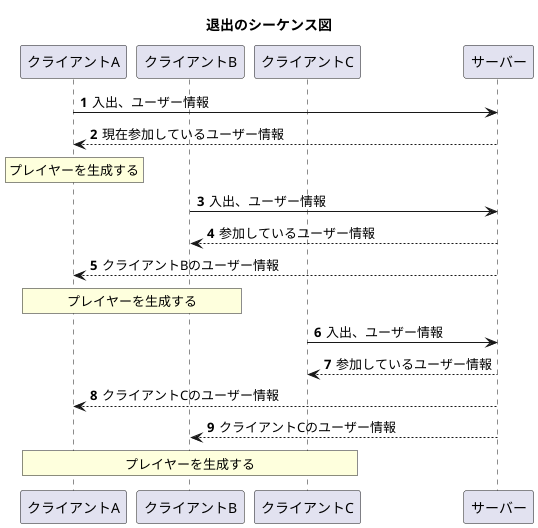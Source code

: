 @startuml
'https://plantuml.com/sequence-diagram


participant クライアントA
participant クライアントB
participant クライアントC
participant サーバー

autonumber
title 退出のシーケンス図
クライアントA -> サーバー:入出、ユーザー情報
クライアントA <-- サーバー:現在参加しているユーザー情報
rnote over クライアントA:プレイヤーを生成する

クライアントB -> サーバー:入出、ユーザー情報
クライアントB <-- サーバー:参加しているユーザー情報
クライアントA <-- サーバー:クライアントBのユーザー情報
rnote over クライアントA,クライアントB:プレイヤーを生成する

クライアントC -> サーバー:入出、ユーザー情報
クライアントC <-- サーバー:参加しているユーザー情報
クライアントA <-- サーバー:クライアントCのユーザー情報
クライアントB <-- サーバー:クライアントCのユーザー情報
rnote over クライアントA,クライアントC:プレイヤーを生成する
@enduml